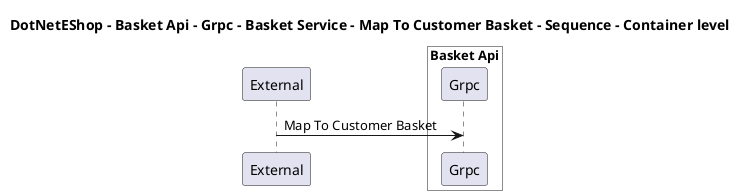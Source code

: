 @startuml

title DotNetEShop - Basket Api - Grpc - Basket Service - Map To Customer Basket - Sequence - Container level

participant "External" as C4InterFlow.SoftwareSystems.ExternalSystem

box "Basket Api" #White
    participant "Grpc" as DotNetEShop.SoftwareSystems.BasketApi.Containers.Grpc
end box


C4InterFlow.SoftwareSystems.ExternalSystem -> DotNetEShop.SoftwareSystems.BasketApi.Containers.Grpc : Map To Customer Basket


@enduml
